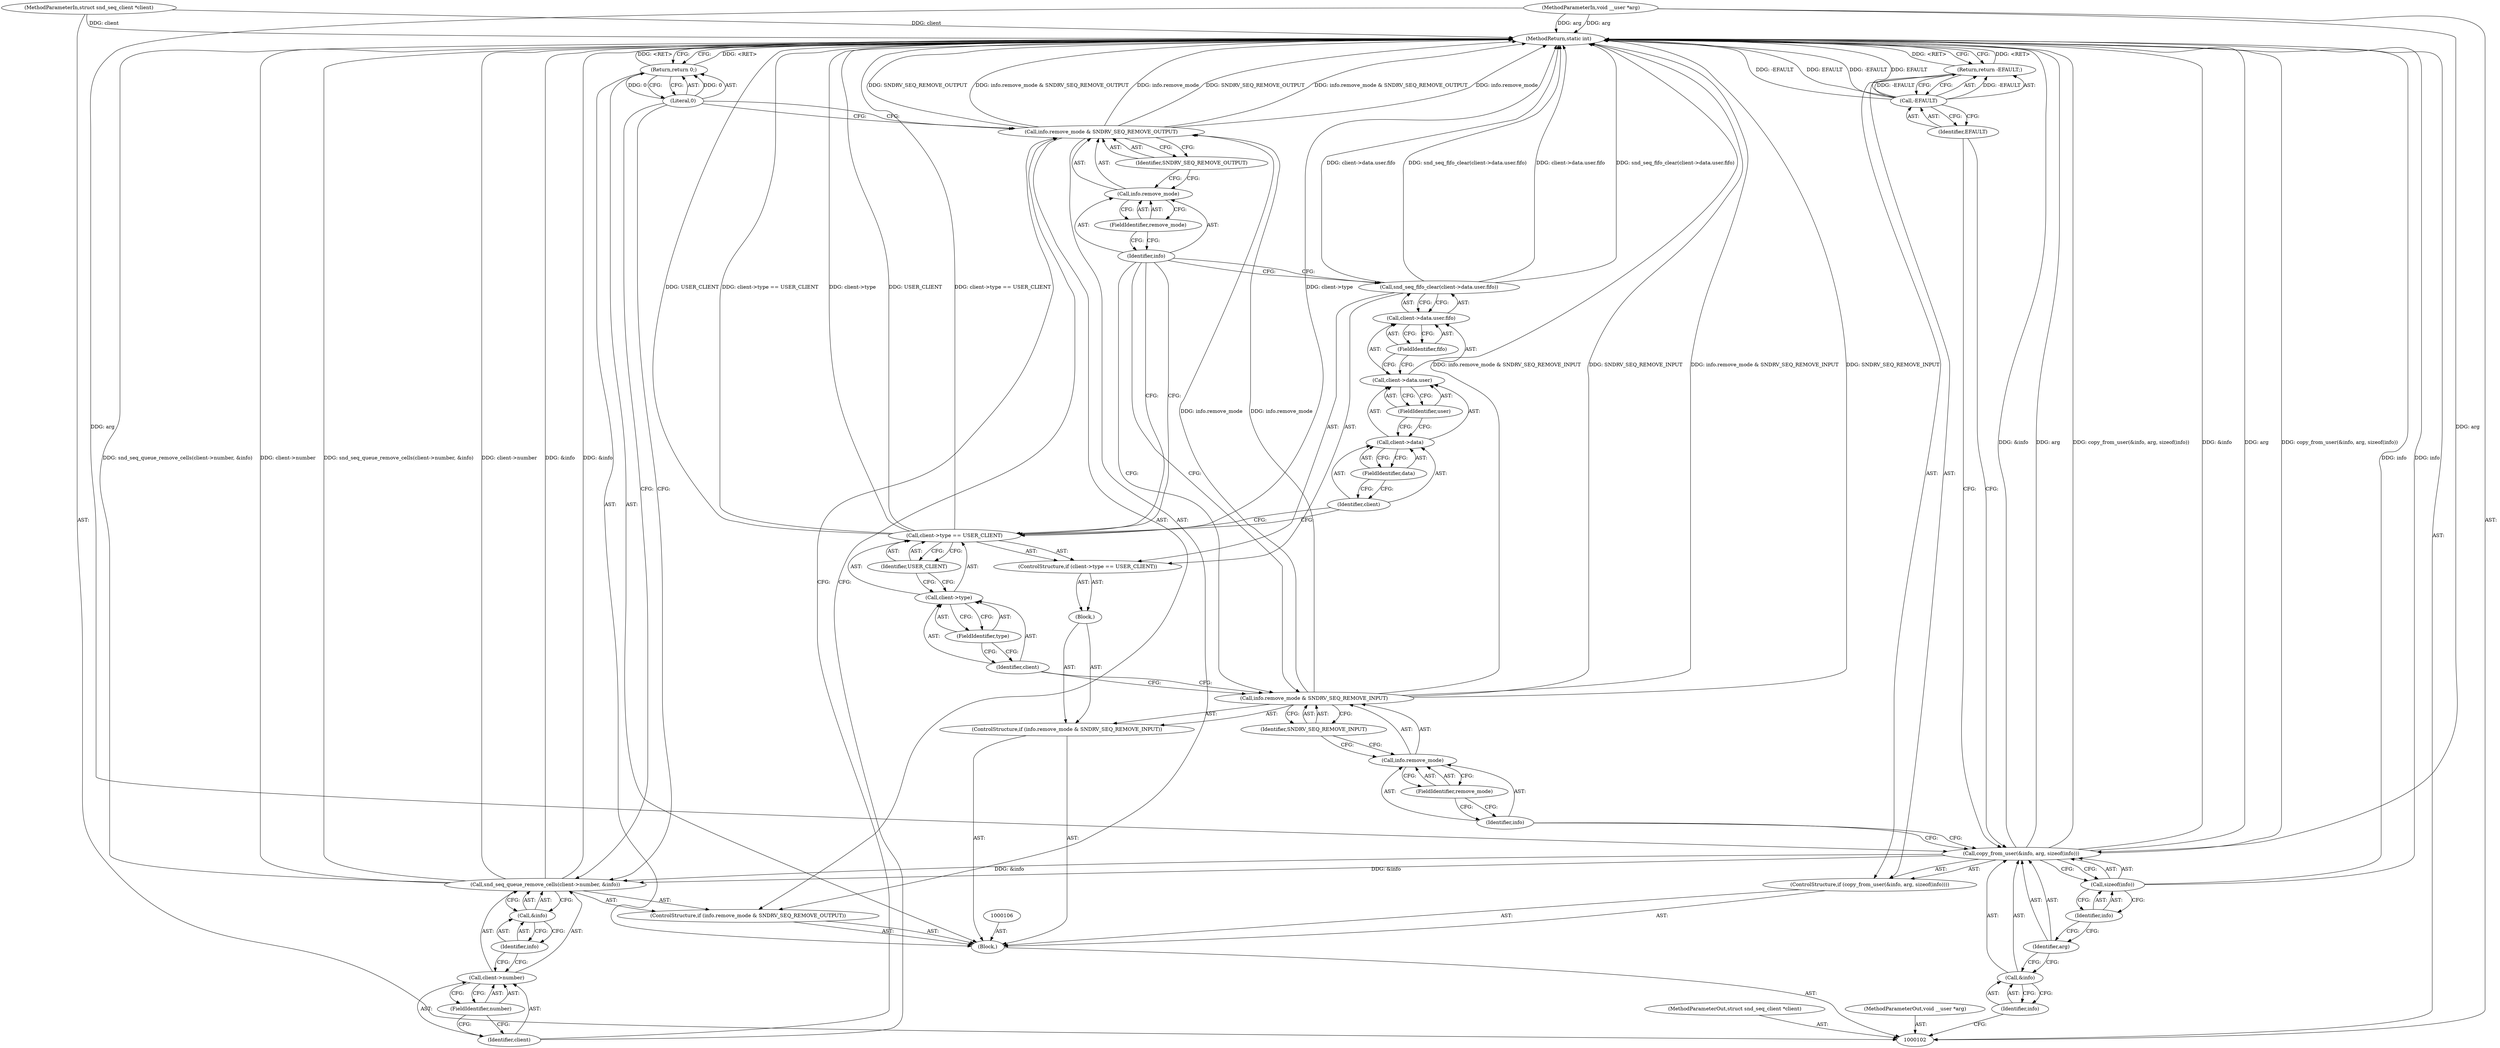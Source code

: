 digraph "1_linux_030e2c78d3a91dd0d27fef37e91950dde333eba1" {
"1000152" [label="(MethodReturn,static int)"];
"1000103" [label="(MethodParameterIn,struct snd_seq_client *client)"];
"1000208" [label="(MethodParameterOut,struct snd_seq_client *client)"];
"1000117" [label="(ControlStructure,if (info.remove_mode & SNDRV_SEQ_REMOVE_INPUT))"];
"1000121" [label="(FieldIdentifier,remove_mode)"];
"1000122" [label="(Identifier,SNDRV_SEQ_REMOVE_INPUT)"];
"1000123" [label="(Block,)"];
"1000118" [label="(Call,info.remove_mode & SNDRV_SEQ_REMOVE_INPUT)"];
"1000119" [label="(Call,info.remove_mode)"];
"1000120" [label="(Identifier,info)"];
"1000128" [label="(FieldIdentifier,type)"];
"1000124" [label="(ControlStructure,if (client->type == USER_CLIENT))"];
"1000129" [label="(Identifier,USER_CLIENT)"];
"1000125" [label="(Call,client->type == USER_CLIENT)"];
"1000126" [label="(Call,client->type)"];
"1000127" [label="(Identifier,client)"];
"1000131" [label="(Call,client->data.user.fifo)"];
"1000132" [label="(Call,client->data.user)"];
"1000133" [label="(Call,client->data)"];
"1000134" [label="(Identifier,client)"];
"1000135" [label="(FieldIdentifier,data)"];
"1000136" [label="(FieldIdentifier,user)"];
"1000130" [label="(Call,snd_seq_fifo_clear(client->data.user.fifo))"];
"1000137" [label="(FieldIdentifier,fifo)"];
"1000104" [label="(MethodParameterIn,void __user *arg)"];
"1000209" [label="(MethodParameterOut,void __user *arg)"];
"1000138" [label="(ControlStructure,if (info.remove_mode & SNDRV_SEQ_REMOVE_OUTPUT))"];
"1000142" [label="(FieldIdentifier,remove_mode)"];
"1000143" [label="(Identifier,SNDRV_SEQ_REMOVE_OUTPUT)"];
"1000139" [label="(Call,info.remove_mode & SNDRV_SEQ_REMOVE_OUTPUT)"];
"1000140" [label="(Call,info.remove_mode)"];
"1000141" [label="(Identifier,info)"];
"1000144" [label="(Call,snd_seq_queue_remove_cells(client->number, &info))"];
"1000145" [label="(Call,client->number)"];
"1000146" [label="(Identifier,client)"];
"1000147" [label="(FieldIdentifier,number)"];
"1000148" [label="(Call,&info)"];
"1000149" [label="(Identifier,info)"];
"1000150" [label="(Return,return 0;)"];
"1000151" [label="(Literal,0)"];
"1000105" [label="(Block,)"];
"1000107" [label="(ControlStructure,if (copy_from_user(&info, arg, sizeof(info))))"];
"1000109" [label="(Call,&info)"];
"1000110" [label="(Identifier,info)"];
"1000111" [label="(Identifier,arg)"];
"1000112" [label="(Call,sizeof(info))"];
"1000113" [label="(Identifier,info)"];
"1000108" [label="(Call,copy_from_user(&info, arg, sizeof(info)))"];
"1000116" [label="(Identifier,EFAULT)"];
"1000114" [label="(Return,return -EFAULT;)"];
"1000115" [label="(Call,-EFAULT)"];
"1000152" -> "1000102"  [label="AST: "];
"1000152" -> "1000114"  [label="CFG: "];
"1000152" -> "1000150"  [label="CFG: "];
"1000125" -> "1000152"  [label="DDG: client->type == USER_CLIENT"];
"1000125" -> "1000152"  [label="DDG: client->type"];
"1000125" -> "1000152"  [label="DDG: USER_CLIENT"];
"1000108" -> "1000152"  [label="DDG: copy_from_user(&info, arg, sizeof(info))"];
"1000108" -> "1000152"  [label="DDG: &info"];
"1000108" -> "1000152"  [label="DDG: arg"];
"1000104" -> "1000152"  [label="DDG: arg"];
"1000139" -> "1000152"  [label="DDG: info.remove_mode & SNDRV_SEQ_REMOVE_OUTPUT"];
"1000139" -> "1000152"  [label="DDG: info.remove_mode"];
"1000139" -> "1000152"  [label="DDG: SNDRV_SEQ_REMOVE_OUTPUT"];
"1000115" -> "1000152"  [label="DDG: -EFAULT"];
"1000115" -> "1000152"  [label="DDG: EFAULT"];
"1000144" -> "1000152"  [label="DDG: &info"];
"1000144" -> "1000152"  [label="DDG: snd_seq_queue_remove_cells(client->number, &info)"];
"1000144" -> "1000152"  [label="DDG: client->number"];
"1000118" -> "1000152"  [label="DDG: info.remove_mode & SNDRV_SEQ_REMOVE_INPUT"];
"1000118" -> "1000152"  [label="DDG: SNDRV_SEQ_REMOVE_INPUT"];
"1000112" -> "1000152"  [label="DDG: info"];
"1000130" -> "1000152"  [label="DDG: client->data.user.fifo"];
"1000130" -> "1000152"  [label="DDG: snd_seq_fifo_clear(client->data.user.fifo)"];
"1000103" -> "1000152"  [label="DDG: client"];
"1000114" -> "1000152"  [label="DDG: <RET>"];
"1000150" -> "1000152"  [label="DDG: <RET>"];
"1000103" -> "1000102"  [label="AST: "];
"1000103" -> "1000152"  [label="DDG: client"];
"1000208" -> "1000102"  [label="AST: "];
"1000117" -> "1000105"  [label="AST: "];
"1000118" -> "1000117"  [label="AST: "];
"1000123" -> "1000117"  [label="AST: "];
"1000121" -> "1000119"  [label="AST: "];
"1000121" -> "1000120"  [label="CFG: "];
"1000119" -> "1000121"  [label="CFG: "];
"1000122" -> "1000118"  [label="AST: "];
"1000122" -> "1000119"  [label="CFG: "];
"1000118" -> "1000122"  [label="CFG: "];
"1000123" -> "1000117"  [label="AST: "];
"1000124" -> "1000123"  [label="AST: "];
"1000118" -> "1000117"  [label="AST: "];
"1000118" -> "1000122"  [label="CFG: "];
"1000119" -> "1000118"  [label="AST: "];
"1000122" -> "1000118"  [label="AST: "];
"1000127" -> "1000118"  [label="CFG: "];
"1000141" -> "1000118"  [label="CFG: "];
"1000118" -> "1000152"  [label="DDG: info.remove_mode & SNDRV_SEQ_REMOVE_INPUT"];
"1000118" -> "1000152"  [label="DDG: SNDRV_SEQ_REMOVE_INPUT"];
"1000118" -> "1000139"  [label="DDG: info.remove_mode"];
"1000119" -> "1000118"  [label="AST: "];
"1000119" -> "1000121"  [label="CFG: "];
"1000120" -> "1000119"  [label="AST: "];
"1000121" -> "1000119"  [label="AST: "];
"1000122" -> "1000119"  [label="CFG: "];
"1000120" -> "1000119"  [label="AST: "];
"1000120" -> "1000108"  [label="CFG: "];
"1000121" -> "1000120"  [label="CFG: "];
"1000128" -> "1000126"  [label="AST: "];
"1000128" -> "1000127"  [label="CFG: "];
"1000126" -> "1000128"  [label="CFG: "];
"1000124" -> "1000123"  [label="AST: "];
"1000125" -> "1000124"  [label="AST: "];
"1000130" -> "1000124"  [label="AST: "];
"1000129" -> "1000125"  [label="AST: "];
"1000129" -> "1000126"  [label="CFG: "];
"1000125" -> "1000129"  [label="CFG: "];
"1000125" -> "1000124"  [label="AST: "];
"1000125" -> "1000129"  [label="CFG: "];
"1000126" -> "1000125"  [label="AST: "];
"1000129" -> "1000125"  [label="AST: "];
"1000134" -> "1000125"  [label="CFG: "];
"1000141" -> "1000125"  [label="CFG: "];
"1000125" -> "1000152"  [label="DDG: client->type == USER_CLIENT"];
"1000125" -> "1000152"  [label="DDG: client->type"];
"1000125" -> "1000152"  [label="DDG: USER_CLIENT"];
"1000126" -> "1000125"  [label="AST: "];
"1000126" -> "1000128"  [label="CFG: "];
"1000127" -> "1000126"  [label="AST: "];
"1000128" -> "1000126"  [label="AST: "];
"1000129" -> "1000126"  [label="CFG: "];
"1000127" -> "1000126"  [label="AST: "];
"1000127" -> "1000118"  [label="CFG: "];
"1000128" -> "1000127"  [label="CFG: "];
"1000131" -> "1000130"  [label="AST: "];
"1000131" -> "1000137"  [label="CFG: "];
"1000132" -> "1000131"  [label="AST: "];
"1000137" -> "1000131"  [label="AST: "];
"1000130" -> "1000131"  [label="CFG: "];
"1000132" -> "1000131"  [label="AST: "];
"1000132" -> "1000136"  [label="CFG: "];
"1000133" -> "1000132"  [label="AST: "];
"1000136" -> "1000132"  [label="AST: "];
"1000137" -> "1000132"  [label="CFG: "];
"1000133" -> "1000132"  [label="AST: "];
"1000133" -> "1000135"  [label="CFG: "];
"1000134" -> "1000133"  [label="AST: "];
"1000135" -> "1000133"  [label="AST: "];
"1000136" -> "1000133"  [label="CFG: "];
"1000134" -> "1000133"  [label="AST: "];
"1000134" -> "1000125"  [label="CFG: "];
"1000135" -> "1000134"  [label="CFG: "];
"1000135" -> "1000133"  [label="AST: "];
"1000135" -> "1000134"  [label="CFG: "];
"1000133" -> "1000135"  [label="CFG: "];
"1000136" -> "1000132"  [label="AST: "];
"1000136" -> "1000133"  [label="CFG: "];
"1000132" -> "1000136"  [label="CFG: "];
"1000130" -> "1000124"  [label="AST: "];
"1000130" -> "1000131"  [label="CFG: "];
"1000131" -> "1000130"  [label="AST: "];
"1000141" -> "1000130"  [label="CFG: "];
"1000130" -> "1000152"  [label="DDG: client->data.user.fifo"];
"1000130" -> "1000152"  [label="DDG: snd_seq_fifo_clear(client->data.user.fifo)"];
"1000137" -> "1000131"  [label="AST: "];
"1000137" -> "1000132"  [label="CFG: "];
"1000131" -> "1000137"  [label="CFG: "];
"1000104" -> "1000102"  [label="AST: "];
"1000104" -> "1000152"  [label="DDG: arg"];
"1000104" -> "1000108"  [label="DDG: arg"];
"1000209" -> "1000102"  [label="AST: "];
"1000138" -> "1000105"  [label="AST: "];
"1000139" -> "1000138"  [label="AST: "];
"1000144" -> "1000138"  [label="AST: "];
"1000142" -> "1000140"  [label="AST: "];
"1000142" -> "1000141"  [label="CFG: "];
"1000140" -> "1000142"  [label="CFG: "];
"1000143" -> "1000139"  [label="AST: "];
"1000143" -> "1000140"  [label="CFG: "];
"1000139" -> "1000143"  [label="CFG: "];
"1000139" -> "1000138"  [label="AST: "];
"1000139" -> "1000143"  [label="CFG: "];
"1000140" -> "1000139"  [label="AST: "];
"1000143" -> "1000139"  [label="AST: "];
"1000146" -> "1000139"  [label="CFG: "];
"1000151" -> "1000139"  [label="CFG: "];
"1000139" -> "1000152"  [label="DDG: info.remove_mode & SNDRV_SEQ_REMOVE_OUTPUT"];
"1000139" -> "1000152"  [label="DDG: info.remove_mode"];
"1000139" -> "1000152"  [label="DDG: SNDRV_SEQ_REMOVE_OUTPUT"];
"1000118" -> "1000139"  [label="DDG: info.remove_mode"];
"1000140" -> "1000139"  [label="AST: "];
"1000140" -> "1000142"  [label="CFG: "];
"1000141" -> "1000140"  [label="AST: "];
"1000142" -> "1000140"  [label="AST: "];
"1000143" -> "1000140"  [label="CFG: "];
"1000141" -> "1000140"  [label="AST: "];
"1000141" -> "1000130"  [label="CFG: "];
"1000141" -> "1000125"  [label="CFG: "];
"1000141" -> "1000118"  [label="CFG: "];
"1000142" -> "1000141"  [label="CFG: "];
"1000144" -> "1000138"  [label="AST: "];
"1000144" -> "1000148"  [label="CFG: "];
"1000145" -> "1000144"  [label="AST: "];
"1000148" -> "1000144"  [label="AST: "];
"1000151" -> "1000144"  [label="CFG: "];
"1000144" -> "1000152"  [label="DDG: &info"];
"1000144" -> "1000152"  [label="DDG: snd_seq_queue_remove_cells(client->number, &info)"];
"1000144" -> "1000152"  [label="DDG: client->number"];
"1000108" -> "1000144"  [label="DDG: &info"];
"1000145" -> "1000144"  [label="AST: "];
"1000145" -> "1000147"  [label="CFG: "];
"1000146" -> "1000145"  [label="AST: "];
"1000147" -> "1000145"  [label="AST: "];
"1000149" -> "1000145"  [label="CFG: "];
"1000146" -> "1000145"  [label="AST: "];
"1000146" -> "1000139"  [label="CFG: "];
"1000147" -> "1000146"  [label="CFG: "];
"1000147" -> "1000145"  [label="AST: "];
"1000147" -> "1000146"  [label="CFG: "];
"1000145" -> "1000147"  [label="CFG: "];
"1000148" -> "1000144"  [label="AST: "];
"1000148" -> "1000149"  [label="CFG: "];
"1000149" -> "1000148"  [label="AST: "];
"1000144" -> "1000148"  [label="CFG: "];
"1000149" -> "1000148"  [label="AST: "];
"1000149" -> "1000145"  [label="CFG: "];
"1000148" -> "1000149"  [label="CFG: "];
"1000150" -> "1000105"  [label="AST: "];
"1000150" -> "1000151"  [label="CFG: "];
"1000151" -> "1000150"  [label="AST: "];
"1000152" -> "1000150"  [label="CFG: "];
"1000150" -> "1000152"  [label="DDG: <RET>"];
"1000151" -> "1000150"  [label="DDG: 0"];
"1000151" -> "1000150"  [label="AST: "];
"1000151" -> "1000144"  [label="CFG: "];
"1000151" -> "1000139"  [label="CFG: "];
"1000150" -> "1000151"  [label="CFG: "];
"1000151" -> "1000150"  [label="DDG: 0"];
"1000105" -> "1000102"  [label="AST: "];
"1000106" -> "1000105"  [label="AST: "];
"1000107" -> "1000105"  [label="AST: "];
"1000117" -> "1000105"  [label="AST: "];
"1000138" -> "1000105"  [label="AST: "];
"1000150" -> "1000105"  [label="AST: "];
"1000107" -> "1000105"  [label="AST: "];
"1000108" -> "1000107"  [label="AST: "];
"1000114" -> "1000107"  [label="AST: "];
"1000109" -> "1000108"  [label="AST: "];
"1000109" -> "1000110"  [label="CFG: "];
"1000110" -> "1000109"  [label="AST: "];
"1000111" -> "1000109"  [label="CFG: "];
"1000110" -> "1000109"  [label="AST: "];
"1000110" -> "1000102"  [label="CFG: "];
"1000109" -> "1000110"  [label="CFG: "];
"1000111" -> "1000108"  [label="AST: "];
"1000111" -> "1000109"  [label="CFG: "];
"1000113" -> "1000111"  [label="CFG: "];
"1000112" -> "1000108"  [label="AST: "];
"1000112" -> "1000113"  [label="CFG: "];
"1000113" -> "1000112"  [label="AST: "];
"1000108" -> "1000112"  [label="CFG: "];
"1000112" -> "1000152"  [label="DDG: info"];
"1000113" -> "1000112"  [label="AST: "];
"1000113" -> "1000111"  [label="CFG: "];
"1000112" -> "1000113"  [label="CFG: "];
"1000108" -> "1000107"  [label="AST: "];
"1000108" -> "1000112"  [label="CFG: "];
"1000109" -> "1000108"  [label="AST: "];
"1000111" -> "1000108"  [label="AST: "];
"1000112" -> "1000108"  [label="AST: "];
"1000116" -> "1000108"  [label="CFG: "];
"1000120" -> "1000108"  [label="CFG: "];
"1000108" -> "1000152"  [label="DDG: copy_from_user(&info, arg, sizeof(info))"];
"1000108" -> "1000152"  [label="DDG: &info"];
"1000108" -> "1000152"  [label="DDG: arg"];
"1000104" -> "1000108"  [label="DDG: arg"];
"1000108" -> "1000144"  [label="DDG: &info"];
"1000116" -> "1000115"  [label="AST: "];
"1000116" -> "1000108"  [label="CFG: "];
"1000115" -> "1000116"  [label="CFG: "];
"1000114" -> "1000107"  [label="AST: "];
"1000114" -> "1000115"  [label="CFG: "];
"1000115" -> "1000114"  [label="AST: "];
"1000152" -> "1000114"  [label="CFG: "];
"1000114" -> "1000152"  [label="DDG: <RET>"];
"1000115" -> "1000114"  [label="DDG: -EFAULT"];
"1000115" -> "1000114"  [label="AST: "];
"1000115" -> "1000116"  [label="CFG: "];
"1000116" -> "1000115"  [label="AST: "];
"1000114" -> "1000115"  [label="CFG: "];
"1000115" -> "1000152"  [label="DDG: -EFAULT"];
"1000115" -> "1000152"  [label="DDG: EFAULT"];
"1000115" -> "1000114"  [label="DDG: -EFAULT"];
}
